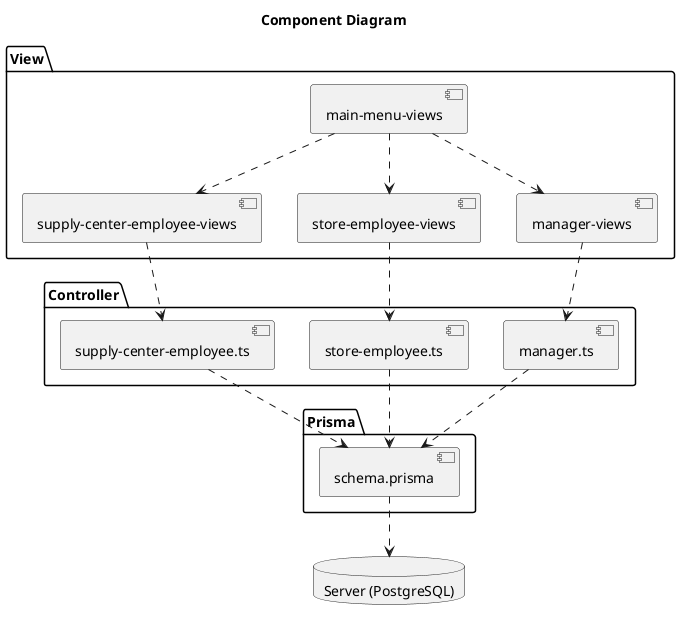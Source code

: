 @startuml component
title Component Diagram
package "Controller" {
    component "manager.ts" as manager
    component "store-employee.ts" as storeEmployee
    component "supply-center-employee.ts" as supplyCenterEmployee
}

package "View" {
    component "manager-views" as managerView
    component "store-employee-views" as storeEmployeeView
    component "supply-center-employee-views" as supplyCenterEmployeeView
    component "main-menu-views" as mainMenuView
}

package "Prisma" {
    component schema.prisma
}

database "Server (PostgreSQL)" as Server

schema.prisma ..> Server

supplyCenterEmployeeView ..> supplyCenterEmployee
managerView ..> manager
storeEmployeeView ..> storeEmployee
storeEmployee ..> schema.prisma
manager ..> schema.prisma
supplyCenterEmployee ..> schema.prisma
mainMenuView ..> storeEmployeeView
mainMenuView ..> managerView
mainMenuView ..> supplyCenterEmployeeView

@enduml